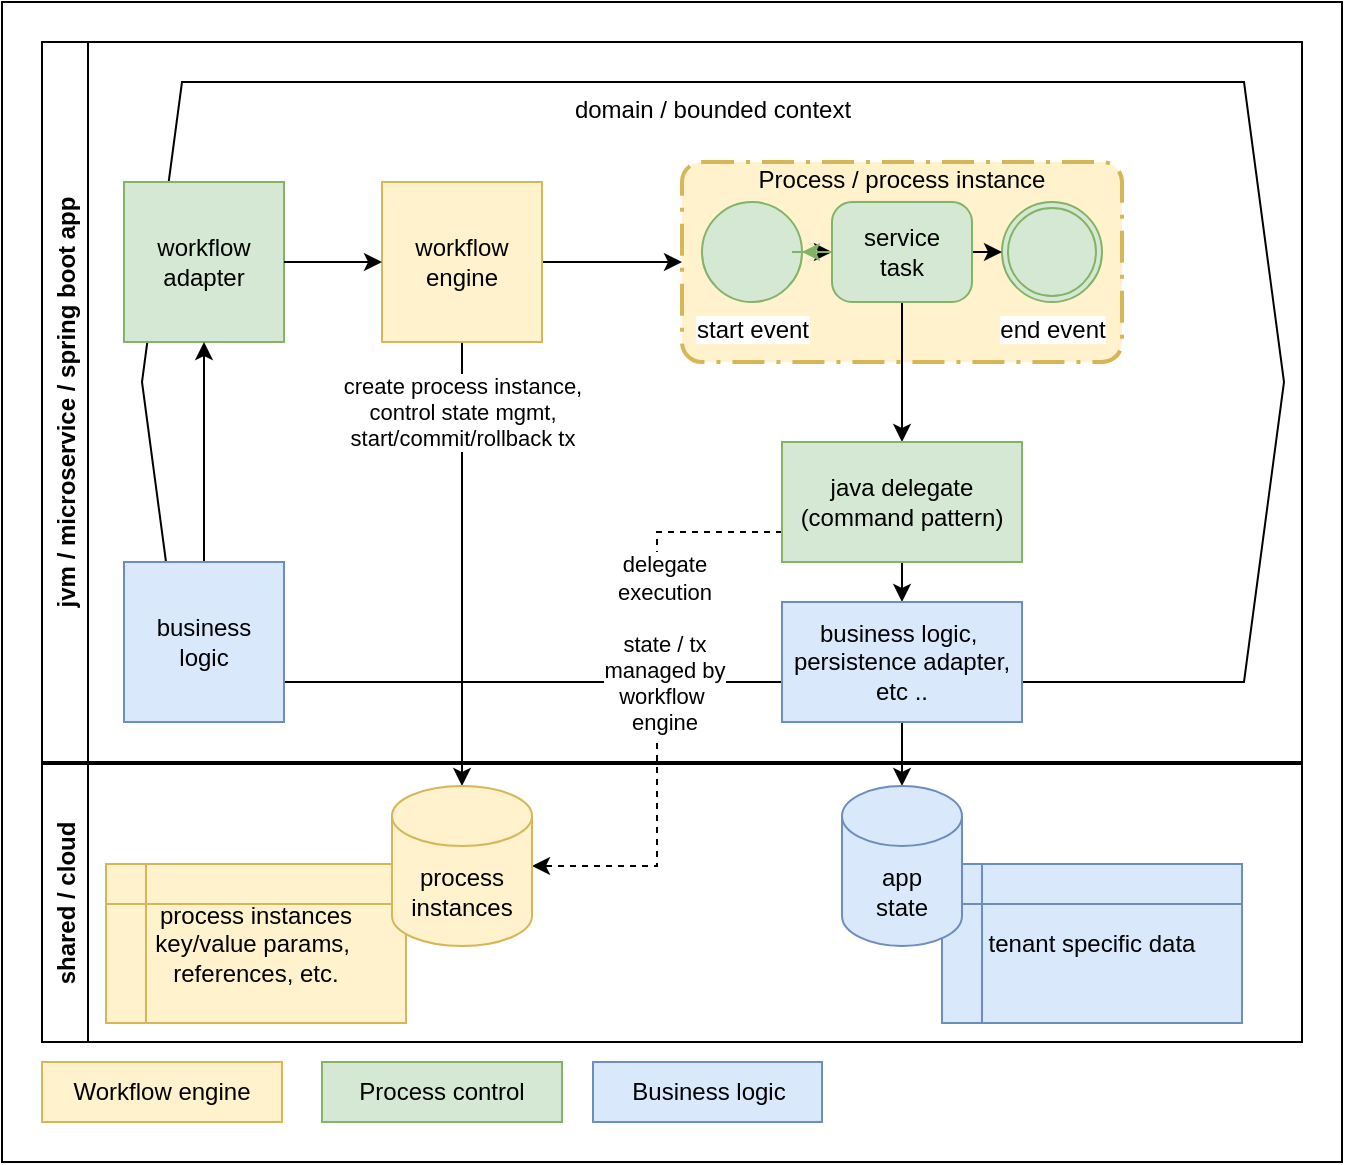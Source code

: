 <mxfile version="15.4.0" type="device"><diagram id="J0W5bQhvZZicSMX1-7di" name="Page-1"><mxGraphModel dx="946" dy="594" grid="1" gridSize="10" guides="1" tooltips="1" connect="1" arrows="1" fold="1" page="1" pageScale="1" pageWidth="827" pageHeight="1169" math="0" shadow="0"><root><mxCell id="0"/><mxCell id="1" parent="0"/><mxCell id="mH2Q6UB7ABkjjfxwTOft-8" value="" style="rounded=0;whiteSpace=wrap;html=1;" vertex="1" parent="1"><mxGeometry x="40" y="170" width="670" height="580" as="geometry"/></mxCell><mxCell id="ZLpkLSMW382GTU1wWe3I-1" value="domain / bounded context&lt;br&gt;&lt;br&gt;&lt;br&gt;&lt;br&gt;&lt;br&gt;&lt;br&gt;&lt;br&gt;&lt;br&gt;&lt;br&gt;&lt;br&gt;&lt;br&gt;&lt;br&gt;&lt;br&gt;&lt;br&gt;&lt;br&gt;&lt;br&gt;&lt;br&gt;&lt;br&gt;&lt;br&gt;&lt;br&gt;" style="shape=hexagon;perimeter=hexagonPerimeter2;whiteSpace=wrap;html=1;fixedSize=1;" parent="1" vertex="1"><mxGeometry x="110" y="210" width="571" height="300" as="geometry"/></mxCell><mxCell id="42bonGCFmU2hXPdZEYUR-6" value="Process / process instance&#10;&#10;&#10;&#10;&#10;&#10;" style="points=[[0.25,0,0],[0.5,0,0],[0.75,0,0],[1,0.25,0],[1,0.5,0],[1,0.75,0],[0.75,1,0],[0.5,1,0],[0.25,1,0],[0,0.75,0],[0,0.5,0],[0,0.25,0]];rounded=1;arcSize=10;dashed=1;strokeColor=#d6b656;fillColor=#fff2cc;dashPattern=8 3 1 3;strokeWidth=2;align=center;" parent="1" vertex="1"><mxGeometry x="380" y="250" width="220" height="100" as="geometry"/></mxCell><mxCell id="42bonGCFmU2hXPdZEYUR-8" style="edgeStyle=orthogonalEdgeStyle;rounded=0;orthogonalLoop=1;jettySize=auto;html=1;exitX=1;exitY=0.5;exitDx=0;exitDy=0;exitPerimeter=0;entryX=0;entryY=0.5;entryDx=0;entryDy=0;entryPerimeter=0;" parent="1" source="42bonGCFmU2hXPdZEYUR-3" target="42bonGCFmU2hXPdZEYUR-5" edge="1"><mxGeometry relative="1" as="geometry"/></mxCell><mxCell id="42bonGCFmU2hXPdZEYUR-3" value="start event" style="points=[[0.145,0.145,0],[0.5,0,0],[0.855,0.145,0],[1,0.5,0],[0.855,0.855,0],[0.5,1,0],[0.145,0.855,0],[0,0.5,0]];shape=mxgraph.bpmn.event;html=1;verticalLabelPosition=bottom;labelBackgroundColor=#ffffff;verticalAlign=top;align=center;perimeter=ellipsePerimeter;outlineConnect=0;aspect=fixed;outline=standard;symbol=general;fillColor=#d5e8d4;strokeColor=#82b366;" parent="1" vertex="1"><mxGeometry x="390" y="270" width="50" height="50" as="geometry"/></mxCell><mxCell id="42bonGCFmU2hXPdZEYUR-4" value="end event" style="points=[[0.145,0.145,0],[0.5,0,0],[0.855,0.145,0],[1,0.5,0],[0.855,0.855,0],[0.5,1,0],[0.145,0.855,0],[0,0.5,0]];shape=mxgraph.bpmn.event;html=1;verticalLabelPosition=bottom;labelBackgroundColor=#ffffff;verticalAlign=top;align=center;perimeter=ellipsePerimeter;outlineConnect=0;aspect=fixed;outline=throwing;symbol=general;fillColor=#d5e8d4;strokeColor=#82b366;" parent="1" vertex="1"><mxGeometry x="540" y="270" width="50" height="50" as="geometry"/></mxCell><mxCell id="42bonGCFmU2hXPdZEYUR-9" style="edgeStyle=orthogonalEdgeStyle;rounded=0;orthogonalLoop=1;jettySize=auto;html=1;exitX=1;exitY=0.5;exitDx=0;exitDy=0;exitPerimeter=0;entryX=0;entryY=0.5;entryDx=0;entryDy=0;entryPerimeter=0;" parent="1" source="42bonGCFmU2hXPdZEYUR-5" target="42bonGCFmU2hXPdZEYUR-4" edge="1"><mxGeometry relative="1" as="geometry"/></mxCell><mxCell id="42bonGCFmU2hXPdZEYUR-12" style="edgeStyle=orthogonalEdgeStyle;rounded=0;orthogonalLoop=1;jettySize=auto;html=1;exitX=0.5;exitY=1;exitDx=0;exitDy=0;exitPerimeter=0;" parent="1" source="42bonGCFmU2hXPdZEYUR-5" target="42bonGCFmU2hXPdZEYUR-10" edge="1"><mxGeometry relative="1" as="geometry"/></mxCell><mxCell id="mH2Q6UB7ABkjjfxwTOft-1" value="" style="edgeStyle=orthogonalEdgeStyle;rounded=0;orthogonalLoop=1;jettySize=auto;html=1;fillColor=#d5e8d4;strokeColor=#82b366;" edge="1" parent="1" source="42bonGCFmU2hXPdZEYUR-5" target="42bonGCFmU2hXPdZEYUR-3"><mxGeometry relative="1" as="geometry"/></mxCell><mxCell id="42bonGCFmU2hXPdZEYUR-5" value="service&#10;task" style="points=[[0.25,0,0],[0.5,0,0],[0.75,0,0],[1,0.25,0],[1,0.5,0],[1,0.75,0],[0.75,1,0],[0.5,1,0],[0.25,1,0],[0,0.75,0],[0,0.5,0],[0,0.25,0]];shape=mxgraph.bpmn.task;whiteSpace=wrap;rectStyle=rounded;size=10;taskMarker=abstract;fillColor=#d5e8d4;strokeColor=#82b366;" parent="1" vertex="1"><mxGeometry x="455" y="270" width="70" height="50" as="geometry"/></mxCell><mxCell id="42bonGCFmU2hXPdZEYUR-13" style="edgeStyle=orthogonalEdgeStyle;rounded=0;orthogonalLoop=1;jettySize=auto;html=1;exitX=0.5;exitY=1;exitDx=0;exitDy=0;entryX=0.5;entryY=0;entryDx=0;entryDy=0;" parent="1" source="42bonGCFmU2hXPdZEYUR-10" target="42bonGCFmU2hXPdZEYUR-11" edge="1"><mxGeometry relative="1" as="geometry"/></mxCell><mxCell id="42bonGCFmU2hXPdZEYUR-23" style="edgeStyle=orthogonalEdgeStyle;rounded=0;orthogonalLoop=1;jettySize=auto;html=1;exitX=0;exitY=0.75;exitDx=0;exitDy=0;entryX=1;entryY=0.5;entryDx=0;entryDy=0;entryPerimeter=0;dashed=1;" parent="1" source="42bonGCFmU2hXPdZEYUR-10" target="42bonGCFmU2hXPdZEYUR-19" edge="1"><mxGeometry relative="1" as="geometry"/></mxCell><mxCell id="ZLpkLSMW382GTU1wWe3I-8" value="delegate&lt;br&gt;execution&lt;br&gt;&lt;br&gt;state / tx&lt;br&gt;managed by&lt;br&gt;workflow&amp;nbsp;&lt;br&gt;engine" style="edgeLabel;html=1;align=center;verticalAlign=middle;resizable=0;points=[];" parent="42bonGCFmU2hXPdZEYUR-23" vertex="1" connectable="0"><mxGeometry x="-0.373" y="2" relative="1" as="geometry"><mxPoint x="1" y="27" as="offset"/></mxGeometry></mxCell><mxCell id="42bonGCFmU2hXPdZEYUR-10" value="java delegate&lt;br&gt;(command pattern)" style="rounded=0;whiteSpace=wrap;html=1;fillColor=#d5e8d4;strokeColor=#82b366;" parent="1" vertex="1"><mxGeometry x="430" y="390" width="120" height="60" as="geometry"/></mxCell><mxCell id="42bonGCFmU2hXPdZEYUR-22" style="edgeStyle=orthogonalEdgeStyle;rounded=0;orthogonalLoop=1;jettySize=auto;html=1;exitX=0.5;exitY=1;exitDx=0;exitDy=0;entryX=0.5;entryY=0;entryDx=0;entryDy=0;entryPerimeter=0;" parent="1" source="42bonGCFmU2hXPdZEYUR-11" target="42bonGCFmU2hXPdZEYUR-21" edge="1"><mxGeometry relative="1" as="geometry"/></mxCell><mxCell id="42bonGCFmU2hXPdZEYUR-11" value="business logic,&amp;nbsp;&lt;br&gt;persistence adapter, etc .." style="rounded=0;whiteSpace=wrap;html=1;fillColor=#dae8fc;strokeColor=#6c8ebf;" parent="1" vertex="1"><mxGeometry x="430" y="470" width="120" height="60" as="geometry"/></mxCell><mxCell id="42bonGCFmU2hXPdZEYUR-17" style="edgeStyle=orthogonalEdgeStyle;rounded=0;orthogonalLoop=1;jettySize=auto;html=1;exitX=1;exitY=0.5;exitDx=0;exitDy=0;entryX=0;entryY=0.5;entryDx=0;entryDy=0;entryPerimeter=0;" parent="1" source="42bonGCFmU2hXPdZEYUR-15" target="42bonGCFmU2hXPdZEYUR-6" edge="1"><mxGeometry relative="1" as="geometry"/></mxCell><mxCell id="42bonGCFmU2hXPdZEYUR-20" style="edgeStyle=orthogonalEdgeStyle;rounded=0;orthogonalLoop=1;jettySize=auto;html=1;exitX=0.5;exitY=1;exitDx=0;exitDy=0;" parent="1" source="42bonGCFmU2hXPdZEYUR-15" target="42bonGCFmU2hXPdZEYUR-19" edge="1"><mxGeometry relative="1" as="geometry"><mxPoint x="260" y="340" as="sourcePoint"/></mxGeometry></mxCell><mxCell id="ZLpkLSMW382GTU1wWe3I-9" value="create process instance,&lt;br&gt;control state mgmt,&lt;br&gt;start/commit/rollback tx" style="edgeLabel;html=1;align=center;verticalAlign=middle;resizable=0;points=[];" parent="42bonGCFmU2hXPdZEYUR-20" vertex="1" connectable="0"><mxGeometry x="-0.072" y="-1" relative="1" as="geometry"><mxPoint x="1" y="-68" as="offset"/></mxGeometry></mxCell><mxCell id="42bonGCFmU2hXPdZEYUR-18" value="jvm / microservice / spring boot app" style="swimlane;horizontal=0;" parent="1" vertex="1"><mxGeometry x="60" y="190" width="630" height="360" as="geometry"/></mxCell><mxCell id="42bonGCFmU2hXPdZEYUR-15" value="workflow engine" style="whiteSpace=wrap;html=1;aspect=fixed;fillColor=#fff2cc;strokeColor=#d6b656;" parent="42bonGCFmU2hXPdZEYUR-18" vertex="1"><mxGeometry x="170" y="70" width="80" height="80" as="geometry"/></mxCell><mxCell id="42bonGCFmU2hXPdZEYUR-14" value="workflow&lt;br&gt;adapter" style="whiteSpace=wrap;html=1;aspect=fixed;fillColor=#d5e8d4;strokeColor=#82b366;" parent="42bonGCFmU2hXPdZEYUR-18" vertex="1"><mxGeometry x="41" y="70" width="80" height="80" as="geometry"/></mxCell><mxCell id="42bonGCFmU2hXPdZEYUR-16" style="edgeStyle=orthogonalEdgeStyle;rounded=0;orthogonalLoop=1;jettySize=auto;html=1;exitX=1;exitY=0.5;exitDx=0;exitDy=0;" parent="42bonGCFmU2hXPdZEYUR-18" source="42bonGCFmU2hXPdZEYUR-14" target="42bonGCFmU2hXPdZEYUR-15" edge="1"><mxGeometry relative="1" as="geometry"/></mxCell><mxCell id="mH2Q6UB7ABkjjfxwTOft-3" style="edgeStyle=orthogonalEdgeStyle;rounded=0;orthogonalLoop=1;jettySize=auto;html=1;exitX=0.5;exitY=0;exitDx=0;exitDy=0;entryX=0.5;entryY=1;entryDx=0;entryDy=0;" edge="1" parent="42bonGCFmU2hXPdZEYUR-18" source="mH2Q6UB7ABkjjfxwTOft-2" target="42bonGCFmU2hXPdZEYUR-14"><mxGeometry relative="1" as="geometry"/></mxCell><mxCell id="mH2Q6UB7ABkjjfxwTOft-2" value="business&lt;br&gt;logic" style="whiteSpace=wrap;html=1;aspect=fixed;fillColor=#dae8fc;strokeColor=#6c8ebf;" vertex="1" parent="42bonGCFmU2hXPdZEYUR-18"><mxGeometry x="41" y="260" width="80" height="80" as="geometry"/></mxCell><mxCell id="42bonGCFmU2hXPdZEYUR-24" value="shared / cloud" style="swimlane;horizontal=0;" parent="1" vertex="1"><mxGeometry x="60" y="551" width="630" height="139" as="geometry"/></mxCell><mxCell id="ZLpkLSMW382GTU1wWe3I-3" value="process instances&lt;br&gt;key/value params,&amp;nbsp; references, etc." style="shape=internalStorage;whiteSpace=wrap;html=1;backgroundOutline=1;fillColor=#fff2cc;strokeColor=#d6b656;" parent="42bonGCFmU2hXPdZEYUR-24" vertex="1"><mxGeometry x="32" y="50" width="150" height="79.5" as="geometry"/></mxCell><mxCell id="ZLpkLSMW382GTU1wWe3I-7" value="tenant specific data" style="shape=internalStorage;whiteSpace=wrap;html=1;backgroundOutline=1;fillColor=#dae8fc;strokeColor=#6c8ebf;" parent="42bonGCFmU2hXPdZEYUR-24" vertex="1"><mxGeometry x="450" y="50" width="150" height="79.5" as="geometry"/></mxCell><mxCell id="42bonGCFmU2hXPdZEYUR-19" value="process&lt;br&gt;instances" style="shape=cylinder3;whiteSpace=wrap;html=1;boundedLbl=1;backgroundOutline=1;size=15;fillColor=#fff2cc;strokeColor=#d6b656;" parent="42bonGCFmU2hXPdZEYUR-24" vertex="1"><mxGeometry x="175" y="11" width="70" height="80" as="geometry"/></mxCell><mxCell id="42bonGCFmU2hXPdZEYUR-21" value="app&lt;br&gt;state" style="shape=cylinder3;whiteSpace=wrap;html=1;boundedLbl=1;backgroundOutline=1;size=15;fillColor=#dae8fc;strokeColor=#6c8ebf;" parent="1" vertex="1"><mxGeometry x="460" y="562" width="60" height="80" as="geometry"/></mxCell><mxCell id="mH2Q6UB7ABkjjfxwTOft-4" value="Workflow engine" style="rounded=0;whiteSpace=wrap;html=1;fillColor=#fff2cc;strokeColor=#d6b656;" vertex="1" parent="1"><mxGeometry x="60" y="700" width="120" height="30" as="geometry"/></mxCell><mxCell id="mH2Q6UB7ABkjjfxwTOft-6" value="Process control" style="rounded=0;whiteSpace=wrap;html=1;fillColor=#d5e8d4;strokeColor=#82b366;" vertex="1" parent="1"><mxGeometry x="200" y="700" width="120" height="30" as="geometry"/></mxCell><mxCell id="mH2Q6UB7ABkjjfxwTOft-7" value="Business logic" style="rounded=0;whiteSpace=wrap;html=1;fillColor=#dae8fc;strokeColor=#6c8ebf;" vertex="1" parent="1"><mxGeometry x="335.5" y="700" width="114.5" height="30" as="geometry"/></mxCell></root></mxGraphModel></diagram></mxfile>